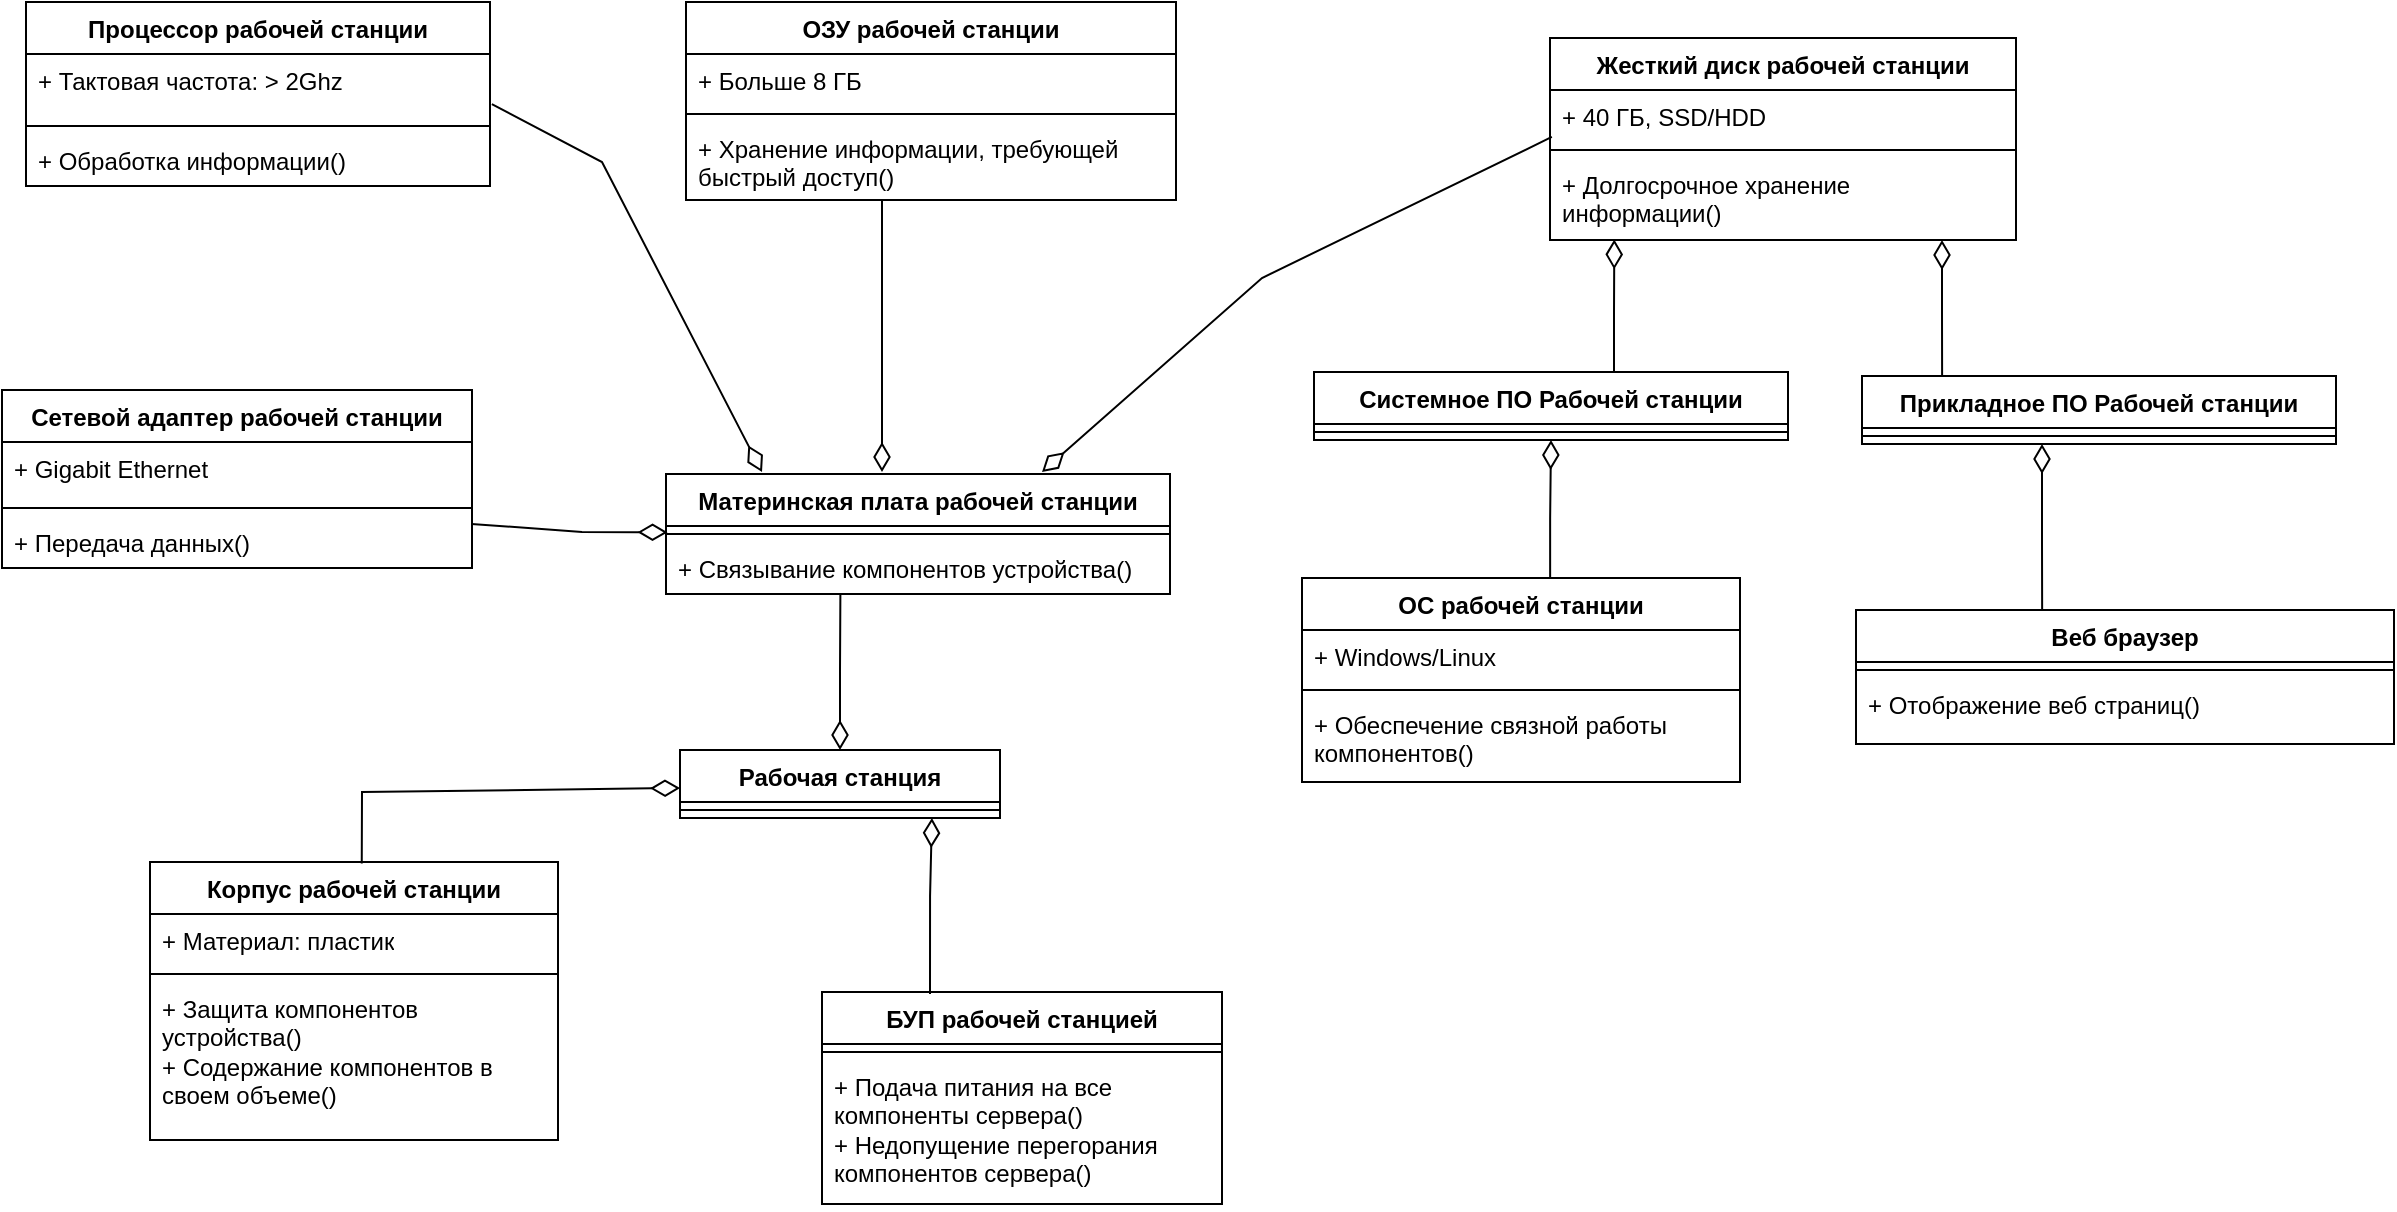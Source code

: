 <mxfile version="24.3.1" type="github">
  <diagram name="Страница — 1" id="6BTomwEyEI26oJtq-LtX">
    <mxGraphModel dx="1400" dy="1938" grid="0" gridSize="10" guides="1" tooltips="1" connect="1" arrows="1" fold="1" page="1" pageScale="1" pageWidth="827" pageHeight="1169" math="0" shadow="0">
      <root>
        <mxCell id="0" />
        <mxCell id="1" parent="0" />
        <mxCell id="Z2QYZxNuVv8g1fYDHgrI-1" value="Рабочая станция" style="swimlane;fontStyle=1;align=center;verticalAlign=top;childLayout=stackLayout;horizontal=1;startSize=26;horizontalStack=0;resizeParent=1;resizeParentMax=0;resizeLast=0;collapsible=1;marginBottom=0;whiteSpace=wrap;html=1;" parent="1" vertex="1">
          <mxGeometry x="359" y="229" width="160" height="34" as="geometry" />
        </mxCell>
        <mxCell id="Z2QYZxNuVv8g1fYDHgrI-2" value="" style="line;strokeWidth=1;fillColor=none;align=left;verticalAlign=middle;spacingTop=-1;spacingLeft=3;spacingRight=3;rotatable=0;labelPosition=right;points=[];portConstraint=eastwest;strokeColor=inherit;" parent="Z2QYZxNuVv8g1fYDHgrI-1" vertex="1">
          <mxGeometry y="26" width="160" height="8" as="geometry" />
        </mxCell>
        <mxCell id="Z2QYZxNuVv8g1fYDHgrI-3" value="Корпус рабочей станции" style="swimlane;fontStyle=1;align=center;verticalAlign=top;childLayout=stackLayout;horizontal=1;startSize=26;horizontalStack=0;resizeParent=1;resizeParentMax=0;resizeLast=0;collapsible=1;marginBottom=0;whiteSpace=wrap;html=1;" parent="1" vertex="1">
          <mxGeometry x="94" y="285" width="204" height="139" as="geometry" />
        </mxCell>
        <mxCell id="Z2QYZxNuVv8g1fYDHgrI-4" value="+ Материал: пластик" style="text;strokeColor=none;fillColor=none;align=left;verticalAlign=top;spacingLeft=4;spacingRight=4;overflow=hidden;rotatable=0;points=[[0,0.5],[1,0.5]];portConstraint=eastwest;whiteSpace=wrap;html=1;" parent="Z2QYZxNuVv8g1fYDHgrI-3" vertex="1">
          <mxGeometry y="26" width="204" height="26" as="geometry" />
        </mxCell>
        <mxCell id="Z2QYZxNuVv8g1fYDHgrI-5" value="" style="line;strokeWidth=1;fillColor=none;align=left;verticalAlign=middle;spacingTop=-1;spacingLeft=3;spacingRight=3;rotatable=0;labelPosition=right;points=[];portConstraint=eastwest;strokeColor=inherit;" parent="Z2QYZxNuVv8g1fYDHgrI-3" vertex="1">
          <mxGeometry y="52" width="204" height="8" as="geometry" />
        </mxCell>
        <mxCell id="Z2QYZxNuVv8g1fYDHgrI-6" value="+ Защита компонентов устройства()&lt;div&gt;+ Содержание компонентов в своем объеме()&lt;/div&gt;" style="text;strokeColor=none;fillColor=none;align=left;verticalAlign=top;spacingLeft=4;spacingRight=4;overflow=hidden;rotatable=0;points=[[0,0.5],[1,0.5]];portConstraint=eastwest;whiteSpace=wrap;html=1;" parent="Z2QYZxNuVv8g1fYDHgrI-3" vertex="1">
          <mxGeometry y="60" width="204" height="79" as="geometry" />
        </mxCell>
        <mxCell id="Z2QYZxNuVv8g1fYDHgrI-7" value="Материнская плата рабочей станции" style="swimlane;fontStyle=1;align=center;verticalAlign=top;childLayout=stackLayout;horizontal=1;startSize=26;horizontalStack=0;resizeParent=1;resizeParentMax=0;resizeLast=0;collapsible=1;marginBottom=0;whiteSpace=wrap;html=1;" parent="1" vertex="1">
          <mxGeometry x="352" y="91" width="252" height="60" as="geometry" />
        </mxCell>
        <mxCell id="Z2QYZxNuVv8g1fYDHgrI-9" value="" style="line;strokeWidth=1;fillColor=none;align=left;verticalAlign=middle;spacingTop=-1;spacingLeft=3;spacingRight=3;rotatable=0;labelPosition=right;points=[];portConstraint=eastwest;strokeColor=inherit;" parent="Z2QYZxNuVv8g1fYDHgrI-7" vertex="1">
          <mxGeometry y="26" width="252" height="8" as="geometry" />
        </mxCell>
        <mxCell id="Z2QYZxNuVv8g1fYDHgrI-10" value="+ Связывание компонентов устройства()" style="text;strokeColor=none;fillColor=none;align=left;verticalAlign=top;spacingLeft=4;spacingRight=4;overflow=hidden;rotatable=0;points=[[0,0.5],[1,0.5]];portConstraint=eastwest;whiteSpace=wrap;html=1;" parent="Z2QYZxNuVv8g1fYDHgrI-7" vertex="1">
          <mxGeometry y="34" width="252" height="26" as="geometry" />
        </mxCell>
        <mxCell id="Z2QYZxNuVv8g1fYDHgrI-11" value="Процессор рабочей станции" style="swimlane;fontStyle=1;align=center;verticalAlign=top;childLayout=stackLayout;horizontal=1;startSize=26;horizontalStack=0;resizeParent=1;resizeParentMax=0;resizeLast=0;collapsible=1;marginBottom=0;whiteSpace=wrap;html=1;" parent="1" vertex="1">
          <mxGeometry x="32" y="-145" width="232" height="92" as="geometry" />
        </mxCell>
        <mxCell id="Z2QYZxNuVv8g1fYDHgrI-12" value="&lt;div&gt;+ Тактовая частота: &amp;gt; 2Ghz&lt;/div&gt;" style="text;strokeColor=none;fillColor=none;align=left;verticalAlign=top;spacingLeft=4;spacingRight=4;overflow=hidden;rotatable=0;points=[[0,0.5],[1,0.5]];portConstraint=eastwest;whiteSpace=wrap;html=1;" parent="Z2QYZxNuVv8g1fYDHgrI-11" vertex="1">
          <mxGeometry y="26" width="232" height="32" as="geometry" />
        </mxCell>
        <mxCell id="Z2QYZxNuVv8g1fYDHgrI-13" value="" style="line;strokeWidth=1;fillColor=none;align=left;verticalAlign=middle;spacingTop=-1;spacingLeft=3;spacingRight=3;rotatable=0;labelPosition=right;points=[];portConstraint=eastwest;strokeColor=inherit;" parent="Z2QYZxNuVv8g1fYDHgrI-11" vertex="1">
          <mxGeometry y="58" width="232" height="8" as="geometry" />
        </mxCell>
        <mxCell id="Z2QYZxNuVv8g1fYDHgrI-14" value="+ Обработка информации()" style="text;strokeColor=none;fillColor=none;align=left;verticalAlign=top;spacingLeft=4;spacingRight=4;overflow=hidden;rotatable=0;points=[[0,0.5],[1,0.5]];portConstraint=eastwest;whiteSpace=wrap;html=1;" parent="Z2QYZxNuVv8g1fYDHgrI-11" vertex="1">
          <mxGeometry y="66" width="232" height="26" as="geometry" />
        </mxCell>
        <mxCell id="Z2QYZxNuVv8g1fYDHgrI-15" value="ОЗУ рабочей станции" style="swimlane;fontStyle=1;align=center;verticalAlign=top;childLayout=stackLayout;horizontal=1;startSize=26;horizontalStack=0;resizeParent=1;resizeParentMax=0;resizeLast=0;collapsible=1;marginBottom=0;whiteSpace=wrap;html=1;" parent="1" vertex="1">
          <mxGeometry x="362" y="-145" width="245" height="99" as="geometry" />
        </mxCell>
        <mxCell id="Z2QYZxNuVv8g1fYDHgrI-16" value="+ Больше 8 ГБ" style="text;strokeColor=none;fillColor=none;align=left;verticalAlign=top;spacingLeft=4;spacingRight=4;overflow=hidden;rotatable=0;points=[[0,0.5],[1,0.5]];portConstraint=eastwest;whiteSpace=wrap;html=1;" parent="Z2QYZxNuVv8g1fYDHgrI-15" vertex="1">
          <mxGeometry y="26" width="245" height="26" as="geometry" />
        </mxCell>
        <mxCell id="Z2QYZxNuVv8g1fYDHgrI-17" value="" style="line;strokeWidth=1;fillColor=none;align=left;verticalAlign=middle;spacingTop=-1;spacingLeft=3;spacingRight=3;rotatable=0;labelPosition=right;points=[];portConstraint=eastwest;strokeColor=inherit;" parent="Z2QYZxNuVv8g1fYDHgrI-15" vertex="1">
          <mxGeometry y="52" width="245" height="8" as="geometry" />
        </mxCell>
        <mxCell id="Z2QYZxNuVv8g1fYDHgrI-18" value="+ Хранение информации, требующей быстрый доступ()" style="text;strokeColor=none;fillColor=none;align=left;verticalAlign=top;spacingLeft=4;spacingRight=4;overflow=hidden;rotatable=0;points=[[0,0.5],[1,0.5]];portConstraint=eastwest;whiteSpace=wrap;html=1;" parent="Z2QYZxNuVv8g1fYDHgrI-15" vertex="1">
          <mxGeometry y="60" width="245" height="39" as="geometry" />
        </mxCell>
        <mxCell id="Z2QYZxNuVv8g1fYDHgrI-19" value="Жесткий диск рабочей станции" style="swimlane;fontStyle=1;align=center;verticalAlign=top;childLayout=stackLayout;horizontal=1;startSize=26;horizontalStack=0;resizeParent=1;resizeParentMax=0;resizeLast=0;collapsible=1;marginBottom=0;whiteSpace=wrap;html=1;" parent="1" vertex="1">
          <mxGeometry x="794" y="-127" width="233" height="101" as="geometry" />
        </mxCell>
        <mxCell id="Z2QYZxNuVv8g1fYDHgrI-20" value="+ 40 ГБ, SSD/HDD" style="text;strokeColor=none;fillColor=none;align=left;verticalAlign=top;spacingLeft=4;spacingRight=4;overflow=hidden;rotatable=0;points=[[0,0.5],[1,0.5]];portConstraint=eastwest;whiteSpace=wrap;html=1;" parent="Z2QYZxNuVv8g1fYDHgrI-19" vertex="1">
          <mxGeometry y="26" width="233" height="26" as="geometry" />
        </mxCell>
        <mxCell id="Z2QYZxNuVv8g1fYDHgrI-21" value="" style="line;strokeWidth=1;fillColor=none;align=left;verticalAlign=middle;spacingTop=-1;spacingLeft=3;spacingRight=3;rotatable=0;labelPosition=right;points=[];portConstraint=eastwest;strokeColor=inherit;" parent="Z2QYZxNuVv8g1fYDHgrI-19" vertex="1">
          <mxGeometry y="52" width="233" height="8" as="geometry" />
        </mxCell>
        <mxCell id="Z2QYZxNuVv8g1fYDHgrI-22" value="+ Долгосрочное хранение информации()" style="text;strokeColor=none;fillColor=none;align=left;verticalAlign=top;spacingLeft=4;spacingRight=4;overflow=hidden;rotatable=0;points=[[0,0.5],[1,0.5]];portConstraint=eastwest;whiteSpace=wrap;html=1;" parent="Z2QYZxNuVv8g1fYDHgrI-19" vertex="1">
          <mxGeometry y="60" width="233" height="41" as="geometry" />
        </mxCell>
        <mxCell id="Z2QYZxNuVv8g1fYDHgrI-23" value="Сетевой адаптер рабочей станции" style="swimlane;fontStyle=1;align=center;verticalAlign=top;childLayout=stackLayout;horizontal=1;startSize=26;horizontalStack=0;resizeParent=1;resizeParentMax=0;resizeLast=0;collapsible=1;marginBottom=0;whiteSpace=wrap;html=1;" parent="1" vertex="1">
          <mxGeometry x="20" y="49" width="235" height="89" as="geometry" />
        </mxCell>
        <mxCell id="Z2QYZxNuVv8g1fYDHgrI-24" value="+ Gigabit Ethernet" style="text;strokeColor=none;fillColor=none;align=left;verticalAlign=top;spacingLeft=4;spacingRight=4;overflow=hidden;rotatable=0;points=[[0,0.5],[1,0.5]];portConstraint=eastwest;whiteSpace=wrap;html=1;" parent="Z2QYZxNuVv8g1fYDHgrI-23" vertex="1">
          <mxGeometry y="26" width="235" height="29" as="geometry" />
        </mxCell>
        <mxCell id="Z2QYZxNuVv8g1fYDHgrI-25" value="" style="line;strokeWidth=1;fillColor=none;align=left;verticalAlign=middle;spacingTop=-1;spacingLeft=3;spacingRight=3;rotatable=0;labelPosition=right;points=[];portConstraint=eastwest;strokeColor=inherit;" parent="Z2QYZxNuVv8g1fYDHgrI-23" vertex="1">
          <mxGeometry y="55" width="235" height="8" as="geometry" />
        </mxCell>
        <mxCell id="Z2QYZxNuVv8g1fYDHgrI-26" value="+ Передача данных()" style="text;strokeColor=none;fillColor=none;align=left;verticalAlign=top;spacingLeft=4;spacingRight=4;overflow=hidden;rotatable=0;points=[[0,0.5],[1,0.5]];portConstraint=eastwest;whiteSpace=wrap;html=1;" parent="Z2QYZxNuVv8g1fYDHgrI-23" vertex="1">
          <mxGeometry y="63" width="235" height="26" as="geometry" />
        </mxCell>
        <mxCell id="Z2QYZxNuVv8g1fYDHgrI-27" value="Системное ПО Рабочей станции" style="swimlane;fontStyle=1;align=center;verticalAlign=top;childLayout=stackLayout;horizontal=1;startSize=26;horizontalStack=0;resizeParent=1;resizeParentMax=0;resizeLast=0;collapsible=1;marginBottom=0;whiteSpace=wrap;html=1;" parent="1" vertex="1">
          <mxGeometry x="676" y="40" width="237" height="34" as="geometry" />
        </mxCell>
        <mxCell id="Z2QYZxNuVv8g1fYDHgrI-28" value="" style="line;strokeWidth=1;fillColor=none;align=left;verticalAlign=middle;spacingTop=-1;spacingLeft=3;spacingRight=3;rotatable=0;labelPosition=right;points=[];portConstraint=eastwest;strokeColor=inherit;" parent="Z2QYZxNuVv8g1fYDHgrI-27" vertex="1">
          <mxGeometry y="26" width="237" height="8" as="geometry" />
        </mxCell>
        <mxCell id="Z2QYZxNuVv8g1fYDHgrI-29" value="Прикладное ПО Рабочей станции" style="swimlane;fontStyle=1;align=center;verticalAlign=top;childLayout=stackLayout;horizontal=1;startSize=26;horizontalStack=0;resizeParent=1;resizeParentMax=0;resizeLast=0;collapsible=1;marginBottom=0;whiteSpace=wrap;html=1;" parent="1" vertex="1">
          <mxGeometry x="950" y="42" width="237" height="34" as="geometry" />
        </mxCell>
        <mxCell id="Z2QYZxNuVv8g1fYDHgrI-30" value="" style="line;strokeWidth=1;fillColor=none;align=left;verticalAlign=middle;spacingTop=-1;spacingLeft=3;spacingRight=3;rotatable=0;labelPosition=right;points=[];portConstraint=eastwest;strokeColor=inherit;" parent="Z2QYZxNuVv8g1fYDHgrI-29" vertex="1">
          <mxGeometry y="26" width="237" height="8" as="geometry" />
        </mxCell>
        <mxCell id="Z2QYZxNuVv8g1fYDHgrI-31" value="ОС рабочей станции" style="swimlane;fontStyle=1;align=center;verticalAlign=top;childLayout=stackLayout;horizontal=1;startSize=26;horizontalStack=0;resizeParent=1;resizeParentMax=0;resizeLast=0;collapsible=1;marginBottom=0;whiteSpace=wrap;html=1;" parent="1" vertex="1">
          <mxGeometry x="670" y="143" width="219" height="102" as="geometry" />
        </mxCell>
        <mxCell id="Z2QYZxNuVv8g1fYDHgrI-32" value="+ Windows/Linux" style="text;strokeColor=none;fillColor=none;align=left;verticalAlign=top;spacingLeft=4;spacingRight=4;overflow=hidden;rotatable=0;points=[[0,0.5],[1,0.5]];portConstraint=eastwest;whiteSpace=wrap;html=1;" parent="Z2QYZxNuVv8g1fYDHgrI-31" vertex="1">
          <mxGeometry y="26" width="219" height="26" as="geometry" />
        </mxCell>
        <mxCell id="Z2QYZxNuVv8g1fYDHgrI-33" value="" style="line;strokeWidth=1;fillColor=none;align=left;verticalAlign=middle;spacingTop=-1;spacingLeft=3;spacingRight=3;rotatable=0;labelPosition=right;points=[];portConstraint=eastwest;strokeColor=inherit;" parent="Z2QYZxNuVv8g1fYDHgrI-31" vertex="1">
          <mxGeometry y="52" width="219" height="8" as="geometry" />
        </mxCell>
        <mxCell id="Z2QYZxNuVv8g1fYDHgrI-34" value="+ Обеспечение связной работы компонентов()" style="text;strokeColor=none;fillColor=none;align=left;verticalAlign=top;spacingLeft=4;spacingRight=4;overflow=hidden;rotatable=0;points=[[0,0.5],[1,0.5]];portConstraint=eastwest;whiteSpace=wrap;html=1;" parent="Z2QYZxNuVv8g1fYDHgrI-31" vertex="1">
          <mxGeometry y="60" width="219" height="42" as="geometry" />
        </mxCell>
        <mxCell id="Z2QYZxNuVv8g1fYDHgrI-35" value="Веб браузер" style="swimlane;fontStyle=1;align=center;verticalAlign=top;childLayout=stackLayout;horizontal=1;startSize=26;horizontalStack=0;resizeParent=1;resizeParentMax=0;resizeLast=0;collapsible=1;marginBottom=0;whiteSpace=wrap;html=1;" parent="1" vertex="1">
          <mxGeometry x="947" y="159" width="269" height="67" as="geometry" />
        </mxCell>
        <mxCell id="Z2QYZxNuVv8g1fYDHgrI-37" value="" style="line;strokeWidth=1;fillColor=none;align=left;verticalAlign=middle;spacingTop=-1;spacingLeft=3;spacingRight=3;rotatable=0;labelPosition=right;points=[];portConstraint=eastwest;strokeColor=inherit;" parent="Z2QYZxNuVv8g1fYDHgrI-35" vertex="1">
          <mxGeometry y="26" width="269" height="8" as="geometry" />
        </mxCell>
        <mxCell id="Z2QYZxNuVv8g1fYDHgrI-38" value="&lt;div&gt;+ Отображение веб страниц()&lt;/div&gt;" style="text;strokeColor=none;fillColor=none;align=left;verticalAlign=top;spacingLeft=4;spacingRight=4;overflow=hidden;rotatable=0;points=[[0,0.5],[1,0.5]];portConstraint=eastwest;whiteSpace=wrap;html=1;" parent="Z2QYZxNuVv8g1fYDHgrI-35" vertex="1">
          <mxGeometry y="34" width="269" height="33" as="geometry" />
        </mxCell>
        <mxCell id="Z2QYZxNuVv8g1fYDHgrI-39" value="" style="endArrow=diamondThin;endFill=0;endSize=12;html=1;rounded=0;exitX=0.519;exitY=0.005;exitDx=0;exitDy=0;exitPerimeter=0;" parent="1" source="Z2QYZxNuVv8g1fYDHgrI-3" edge="1">
          <mxGeometry width="160" relative="1" as="geometry">
            <mxPoint x="200" y="280" as="sourcePoint" />
            <mxPoint x="359" y="248" as="targetPoint" />
            <Array as="points">
              <mxPoint x="200" y="250" />
            </Array>
          </mxGeometry>
        </mxCell>
        <mxCell id="Z2QYZxNuVv8g1fYDHgrI-40" value="" style="endArrow=diamondThin;endFill=0;endSize=12;html=1;rounded=0;exitX=0.346;exitY=1.016;exitDx=0;exitDy=0;exitPerimeter=0;entryX=0.5;entryY=0;entryDx=0;entryDy=0;" parent="1" source="Z2QYZxNuVv8g1fYDHgrI-10" target="Z2QYZxNuVv8g1fYDHgrI-1" edge="1">
          <mxGeometry width="160" relative="1" as="geometry">
            <mxPoint x="190" y="213" as="sourcePoint" />
            <mxPoint x="349" y="175" as="targetPoint" />
            <Array as="points">
              <mxPoint x="439" y="190" />
            </Array>
          </mxGeometry>
        </mxCell>
        <mxCell id="Z2QYZxNuVv8g1fYDHgrI-41" value="" style="endArrow=diamondThin;endFill=0;endSize=12;html=1;rounded=0;exitX=0.999;exitY=0.152;exitDx=0;exitDy=0;exitPerimeter=0;entryX=0.003;entryY=0.121;entryDx=0;entryDy=0;entryPerimeter=0;" parent="1" source="Z2QYZxNuVv8g1fYDHgrI-26" edge="1">
          <mxGeometry width="160" relative="1" as="geometry">
            <mxPoint x="310" y="107" as="sourcePoint" />
            <mxPoint x="352.756" y="120.146" as="targetPoint" />
            <Array as="points">
              <mxPoint x="310" y="120" />
            </Array>
          </mxGeometry>
        </mxCell>
        <mxCell id="Z2QYZxNuVv8g1fYDHgrI-42" value="" style="endArrow=diamondThin;endFill=0;endSize=12;html=1;rounded=0;exitX=0.346;exitY=1.016;exitDx=0;exitDy=0;exitPerimeter=0;" parent="1" edge="1">
          <mxGeometry width="160" relative="1" as="geometry">
            <mxPoint x="460" y="-46" as="sourcePoint" />
            <mxPoint x="460" y="90" as="targetPoint" />
            <Array as="points">
              <mxPoint x="460" y="-33" />
            </Array>
          </mxGeometry>
        </mxCell>
        <mxCell id="Z2QYZxNuVv8g1fYDHgrI-43" value="" style="endArrow=diamondThin;endFill=0;endSize=12;html=1;rounded=0;exitX=1.004;exitY=0.783;exitDx=0;exitDy=0;exitPerimeter=0;" parent="1" source="Z2QYZxNuVv8g1fYDHgrI-12" edge="1">
          <mxGeometry width="160" relative="1" as="geometry">
            <mxPoint x="320" y="-78" as="sourcePoint" />
            <mxPoint x="400" y="90" as="targetPoint" />
            <Array as="points">
              <mxPoint x="320" y="-65" />
            </Array>
          </mxGeometry>
        </mxCell>
        <mxCell id="Z2QYZxNuVv8g1fYDHgrI-44" value="" style="endArrow=diamondThin;endFill=0;endSize=12;html=1;rounded=0;exitX=0.004;exitY=0.903;exitDx=0;exitDy=0;exitPerimeter=0;" parent="1" source="Z2QYZxNuVv8g1fYDHgrI-20" edge="1">
          <mxGeometry width="160" relative="1" as="geometry">
            <mxPoint x="790" y="-70" as="sourcePoint" />
            <mxPoint x="540" y="90" as="targetPoint" />
            <Array as="points">
              <mxPoint x="650" y="-7" />
            </Array>
          </mxGeometry>
        </mxCell>
        <mxCell id="Z2QYZxNuVv8g1fYDHgrI-45" value="" style="endArrow=diamondThin;endFill=0;endSize=12;html=1;rounded=0;entryX=0.138;entryY=0.993;entryDx=0;entryDy=0;entryPerimeter=0;" parent="1" target="Z2QYZxNuVv8g1fYDHgrI-22" edge="1">
          <mxGeometry width="160" relative="1" as="geometry">
            <mxPoint x="826" y="40" as="sourcePoint" />
            <mxPoint x="760" y="26" as="targetPoint" />
            <Array as="points">
              <mxPoint x="826" y="10" />
            </Array>
          </mxGeometry>
        </mxCell>
        <mxCell id="Z2QYZxNuVv8g1fYDHgrI-46" value="" style="endArrow=diamondThin;endFill=0;endSize=12;html=1;rounded=0;entryX=0.138;entryY=0.993;entryDx=0;entryDy=0;entryPerimeter=0;exitX=0.169;exitY=0.014;exitDx=0;exitDy=0;exitPerimeter=0;" parent="1" source="Z2QYZxNuVv8g1fYDHgrI-29" edge="1">
          <mxGeometry width="160" relative="1" as="geometry">
            <mxPoint x="990" y="40" as="sourcePoint" />
            <mxPoint x="990" y="-26" as="targetPoint" />
            <Array as="points">
              <mxPoint x="990" y="10" />
            </Array>
          </mxGeometry>
        </mxCell>
        <mxCell id="Z2QYZxNuVv8g1fYDHgrI-47" value="" style="endArrow=diamondThin;endFill=0;endSize=12;html=1;rounded=0;entryX=0.5;entryY=1;entryDx=0;entryDy=0;" parent="1" target="Z2QYZxNuVv8g1fYDHgrI-27" edge="1">
          <mxGeometry width="160" relative="1" as="geometry">
            <mxPoint x="794.07" y="143" as="sourcePoint" />
            <mxPoint x="794.07" y="77" as="targetPoint" />
            <Array as="points">
              <mxPoint x="794.07" y="113" />
            </Array>
          </mxGeometry>
        </mxCell>
        <mxCell id="Z2QYZxNuVv8g1fYDHgrI-48" value="" style="endArrow=diamondThin;endFill=0;endSize=12;html=1;rounded=0;exitX=0.346;exitY=-0.004;exitDx=0;exitDy=0;exitPerimeter=0;" parent="1" source="Z2QYZxNuVv8g1fYDHgrI-35" edge="1">
          <mxGeometry width="160" relative="1" as="geometry">
            <mxPoint x="1040" y="156" as="sourcePoint" />
            <mxPoint x="1040" y="76" as="targetPoint" />
            <Array as="points">
              <mxPoint x="1040" y="125" />
            </Array>
          </mxGeometry>
        </mxCell>
        <mxCell id="Z2QYZxNuVv8g1fYDHgrI-49" value="БУП рабочей станцией" style="swimlane;fontStyle=1;align=center;verticalAlign=top;childLayout=stackLayout;horizontal=1;startSize=26;horizontalStack=0;resizeParent=1;resizeParentMax=0;resizeLast=0;collapsible=1;marginBottom=0;whiteSpace=wrap;html=1;" parent="1" vertex="1">
          <mxGeometry x="430" y="350" width="200" height="106" as="geometry" />
        </mxCell>
        <mxCell id="Z2QYZxNuVv8g1fYDHgrI-51" value="" style="line;strokeWidth=1;fillColor=none;align=left;verticalAlign=middle;spacingTop=-1;spacingLeft=3;spacingRight=3;rotatable=0;labelPosition=right;points=[];portConstraint=eastwest;strokeColor=inherit;" parent="Z2QYZxNuVv8g1fYDHgrI-49" vertex="1">
          <mxGeometry y="26" width="200" height="8" as="geometry" />
        </mxCell>
        <mxCell id="Z2QYZxNuVv8g1fYDHgrI-52" value="+ Подача питания на все компоненты сервера()&lt;div&gt;+ Недопущение перегорания компонентов сервера()&lt;/div&gt;" style="text;strokeColor=none;fillColor=none;align=left;verticalAlign=top;spacingLeft=4;spacingRight=4;overflow=hidden;rotatable=0;points=[[0,0.5],[1,0.5]];portConstraint=eastwest;whiteSpace=wrap;html=1;" parent="Z2QYZxNuVv8g1fYDHgrI-49" vertex="1">
          <mxGeometry y="34" width="200" height="72" as="geometry" />
        </mxCell>
        <mxCell id="Z2QYZxNuVv8g1fYDHgrI-53" value="" style="endArrow=diamondThin;endFill=0;endSize=12;html=1;rounded=0;entryX=0.5;entryY=1;entryDx=0;entryDy=0;exitX=0.27;exitY=0.009;exitDx=0;exitDy=0;exitPerimeter=0;" parent="1" source="Z2QYZxNuVv8g1fYDHgrI-49" edge="1">
          <mxGeometry width="160" relative="1" as="geometry">
            <mxPoint x="484.03" y="332" as="sourcePoint" />
            <mxPoint x="484.96" y="263" as="targetPoint" />
            <Array as="points">
              <mxPoint x="484.03" y="302" />
            </Array>
          </mxGeometry>
        </mxCell>
      </root>
    </mxGraphModel>
  </diagram>
</mxfile>

